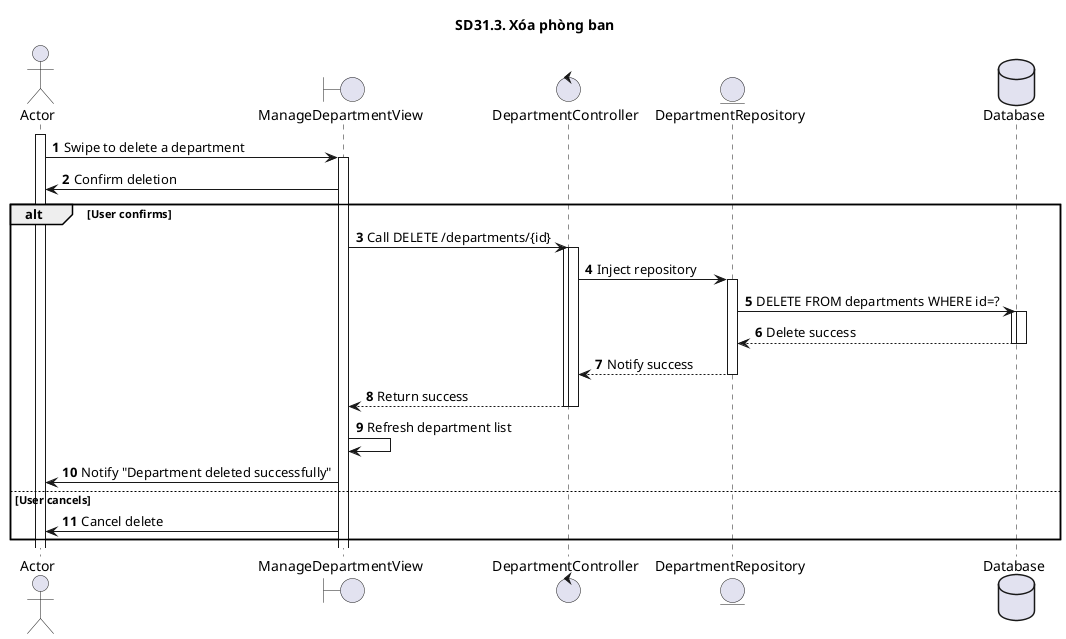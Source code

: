 @startuml SQ
autonumber
title SD31.3. Xóa phòng ban
actor "Actor" as actor
boundary "ManageDepartmentView" as manageView
control "DepartmentController" as controller
entity "DepartmentRepository" as model
database "Database" as database
activate actor
    actor -> manageView : Swipe to delete a department
activate manageView
    manageView -> actor : Confirm deletion
    alt User confirms
        manageView -> controller : Call DELETE /departments/{id}
        activate controller
activate controller
        controller -> model : Inject repository
activate model
        model -> database : DELETE FROM departments WHERE id=?
        activate database
activate database
        database --> model : Delete success
deactivate database
        deactivate database
        model --> controller : Notify success
deactivate model
        deactivate model
        controller --> manageView : Return success
deactivate controller
        deactivate controller
        manageView -> manageView : Refresh department list
        manageView -> actor : Notify "Department deleted successfully"
    else User cancels
        manageView -> actor : Cancel delete
    end